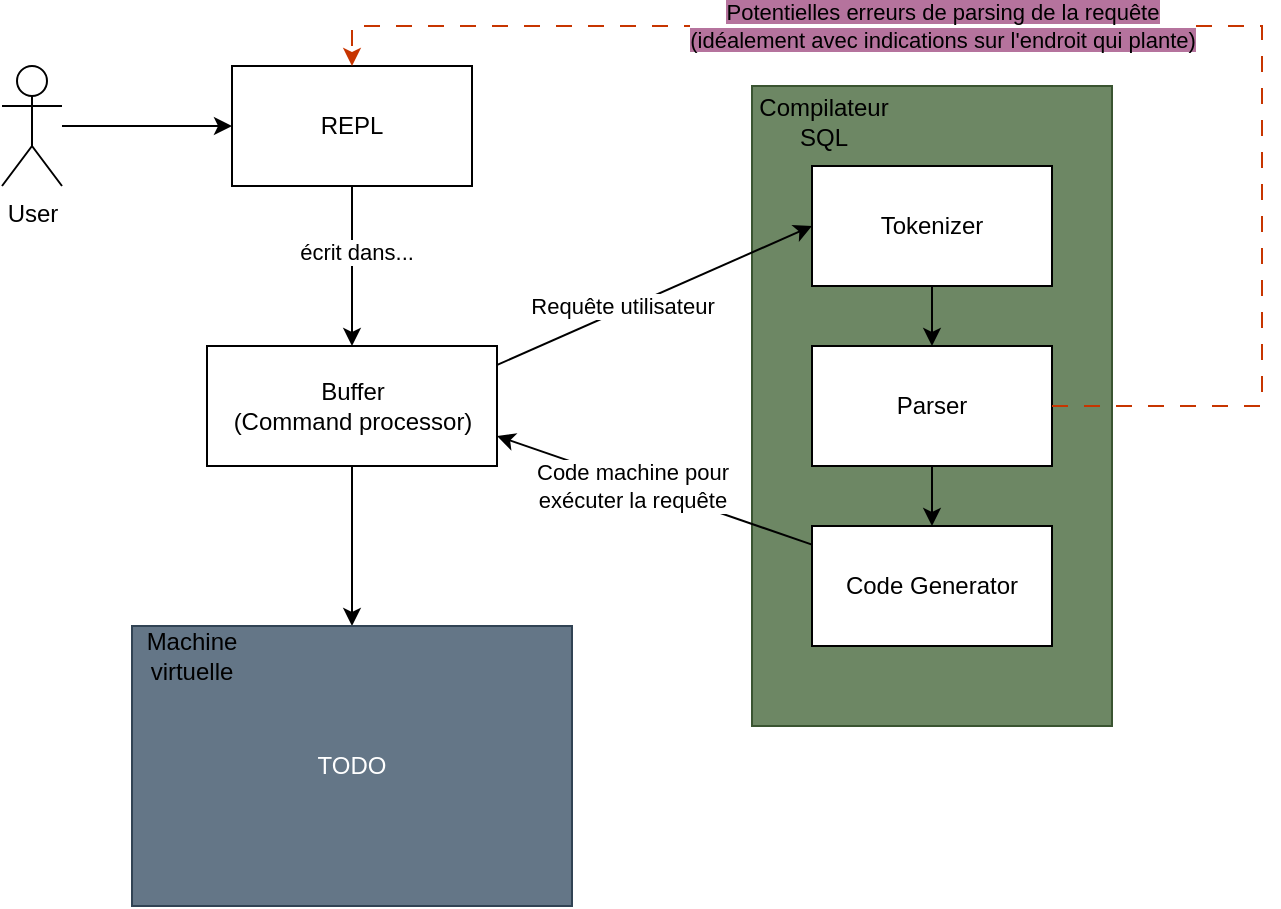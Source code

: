 <mxfile version="28.2.8">
  <diagram name="Page-1" id="q5PfeUawH94sXjjb3W2x">
    <mxGraphModel dx="983" dy="592" grid="1" gridSize="10" guides="1" tooltips="1" connect="1" arrows="1" fold="1" page="1" pageScale="1" pageWidth="827" pageHeight="1169" math="0" shadow="0">
      <root>
        <mxCell id="0" />
        <mxCell id="1" parent="0" />
        <mxCell id="MU3d0rv38lfzgXN83n9I-20" value="" style="group" vertex="1" connectable="0" parent="1">
          <mxGeometry x="465" y="70" width="180" height="320" as="geometry" />
        </mxCell>
        <mxCell id="MU3d0rv38lfzgXN83n9I-7" value="" style="rounded=0;whiteSpace=wrap;html=1;fillColor=#6d8764;fontColor=#ffffff;strokeColor=#3A5431;" vertex="1" parent="MU3d0rv38lfzgXN83n9I-20">
          <mxGeometry width="180" height="320" as="geometry" />
        </mxCell>
        <mxCell id="MU3d0rv38lfzgXN83n9I-8" value="Compilateur SQL" style="text;html=1;whiteSpace=wrap;strokeColor=none;fillColor=none;align=center;verticalAlign=middle;rounded=0;" vertex="1" parent="MU3d0rv38lfzgXN83n9I-20">
          <mxGeometry x="6" y="2.133" width="60" height="32" as="geometry" />
        </mxCell>
        <mxCell id="MU3d0rv38lfzgXN83n9I-11" value="Code Generator" style="rounded=0;whiteSpace=wrap;html=1;" vertex="1" parent="MU3d0rv38lfzgXN83n9I-20">
          <mxGeometry x="30" y="220" width="120" height="60" as="geometry" />
        </mxCell>
        <mxCell id="MU3d0rv38lfzgXN83n9I-10" value="Parser" style="rounded=0;whiteSpace=wrap;html=1;" vertex="1" parent="MU3d0rv38lfzgXN83n9I-20">
          <mxGeometry x="30" y="130" width="120" height="60" as="geometry" />
        </mxCell>
        <mxCell id="MU3d0rv38lfzgXN83n9I-14" style="edgeStyle=orthogonalEdgeStyle;rounded=0;orthogonalLoop=1;jettySize=auto;html=1;entryX=0.5;entryY=0;entryDx=0;entryDy=0;" edge="1" parent="MU3d0rv38lfzgXN83n9I-20" source="MU3d0rv38lfzgXN83n9I-10" target="MU3d0rv38lfzgXN83n9I-11">
          <mxGeometry relative="1" as="geometry" />
        </mxCell>
        <mxCell id="MU3d0rv38lfzgXN83n9I-1" style="edgeStyle=orthogonalEdgeStyle;rounded=0;orthogonalLoop=1;jettySize=auto;html=1;entryX=0.5;entryY=0;entryDx=0;entryDy=0;" edge="1" parent="1" source="MU3d0rv38lfzgXN83n9I-3" target="MU3d0rv38lfzgXN83n9I-6">
          <mxGeometry relative="1" as="geometry" />
        </mxCell>
        <mxCell id="MU3d0rv38lfzgXN83n9I-2" value="écrit dans..." style="edgeLabel;html=1;align=center;verticalAlign=middle;resizable=0;points=[];" vertex="1" connectable="0" parent="MU3d0rv38lfzgXN83n9I-1">
          <mxGeometry x="-0.183" y="2" relative="1" as="geometry">
            <mxPoint as="offset" />
          </mxGeometry>
        </mxCell>
        <mxCell id="MU3d0rv38lfzgXN83n9I-3" value="REPL" style="rounded=0;whiteSpace=wrap;html=1;" vertex="1" parent="1">
          <mxGeometry x="205" y="60" width="120" height="60" as="geometry" />
        </mxCell>
        <mxCell id="MU3d0rv38lfzgXN83n9I-4" value="" style="edgeStyle=orthogonalEdgeStyle;rounded=0;orthogonalLoop=1;jettySize=auto;html=1;" edge="1" parent="1" source="MU3d0rv38lfzgXN83n9I-5" target="MU3d0rv38lfzgXN83n9I-3">
          <mxGeometry relative="1" as="geometry" />
        </mxCell>
        <mxCell id="MU3d0rv38lfzgXN83n9I-5" value="User" style="shape=umlActor;verticalLabelPosition=bottom;verticalAlign=top;html=1;outlineConnect=0;" vertex="1" parent="1">
          <mxGeometry x="90" y="60" width="30" height="60" as="geometry" />
        </mxCell>
        <mxCell id="MU3d0rv38lfzgXN83n9I-12" value="Requête utilisateur" style="rounded=0;orthogonalLoop=1;jettySize=auto;html=1;entryX=0;entryY=0.5;entryDx=0;entryDy=0;exitX=1;exitY=0.25;exitDx=0;exitDy=0;" edge="1" parent="1">
          <mxGeometry x="-0.109" y="2" relative="1" as="geometry">
            <mxPoint x="325" y="215.0" as="sourcePoint" />
            <mxPoint x="495" y="140.0" as="targetPoint" />
            <mxPoint as="offset" />
          </mxGeometry>
        </mxCell>
        <mxCell id="MU3d0rv38lfzgXN83n9I-18" style="edgeStyle=orthogonalEdgeStyle;rounded=0;orthogonalLoop=1;jettySize=auto;html=1;entryX=0.5;entryY=0;entryDx=0;entryDy=0;" edge="1" parent="1" source="MU3d0rv38lfzgXN83n9I-6" target="MU3d0rv38lfzgXN83n9I-16">
          <mxGeometry relative="1" as="geometry" />
        </mxCell>
        <mxCell id="MU3d0rv38lfzgXN83n9I-6" value="Buffer&lt;div&gt;(Command processor)&lt;/div&gt;" style="rounded=0;whiteSpace=wrap;html=1;" vertex="1" parent="1">
          <mxGeometry x="192.5" y="200" width="145" height="60" as="geometry" />
        </mxCell>
        <mxCell id="MU3d0rv38lfzgXN83n9I-13" style="edgeStyle=orthogonalEdgeStyle;rounded=0;orthogonalLoop=1;jettySize=auto;html=1;entryX=0.5;entryY=0;entryDx=0;entryDy=0;" edge="1" parent="1" source="MU3d0rv38lfzgXN83n9I-9" target="MU3d0rv38lfzgXN83n9I-10">
          <mxGeometry relative="1" as="geometry" />
        </mxCell>
        <mxCell id="MU3d0rv38lfzgXN83n9I-9" value="Tokenizer" style="rounded=0;whiteSpace=wrap;html=1;" vertex="1" parent="1">
          <mxGeometry x="495" y="110" width="120" height="60" as="geometry" />
        </mxCell>
        <mxCell id="MU3d0rv38lfzgXN83n9I-21" value="&lt;span style=&quot;background-color: rgb(181, 115, 157);&quot;&gt;Potentielles erreurs de parsing de la requête&lt;/span&gt;&lt;div&gt;&lt;span style=&quot;background-color: rgb(181, 115, 157);&quot;&gt;(idéalement avec indications sur l&#39;endroit qui plante)&lt;/span&gt;&lt;/div&gt;" style="rounded=0;orthogonalLoop=1;jettySize=auto;html=1;dashed=1;dashPattern=8 8;fillColor=#fa6800;strokeColor=#C73500;exitX=1;exitY=0.5;exitDx=0;exitDy=0;entryX=0.5;entryY=0;entryDx=0;entryDy=0;edgeStyle=orthogonalEdgeStyle;" edge="1" parent="1" source="MU3d0rv38lfzgXN83n9I-10" target="MU3d0rv38lfzgXN83n9I-3">
          <mxGeometry x="0.182" relative="1" as="geometry">
            <mxPoint x="220" y="30" as="targetPoint" />
            <Array as="points">
              <mxPoint x="720" y="230" />
              <mxPoint x="720" y="40" />
              <mxPoint x="265" y="40" />
            </Array>
            <mxPoint as="offset" />
          </mxGeometry>
        </mxCell>
        <mxCell id="MU3d0rv38lfzgXN83n9I-15" style="rounded=0;orthogonalLoop=1;jettySize=auto;html=1;entryX=1;entryY=0.75;entryDx=0;entryDy=0;" edge="1" parent="1" source="MU3d0rv38lfzgXN83n9I-11" target="MU3d0rv38lfzgXN83n9I-6">
          <mxGeometry relative="1" as="geometry" />
        </mxCell>
        <mxCell id="MU3d0rv38lfzgXN83n9I-25" value="Code machine pour&lt;div&gt;exécuter la requête&lt;/div&gt;" style="edgeLabel;html=1;align=center;verticalAlign=middle;resizable=0;points=[];" vertex="1" connectable="0" parent="MU3d0rv38lfzgXN83n9I-15">
          <mxGeometry x="-0.089" relative="1" as="geometry">
            <mxPoint x="-18" y="-5" as="offset" />
          </mxGeometry>
        </mxCell>
        <mxCell id="MU3d0rv38lfzgXN83n9I-19" value="" style="group" vertex="1" connectable="0" parent="1">
          <mxGeometry x="155" y="340" width="220" height="140" as="geometry" />
        </mxCell>
        <mxCell id="MU3d0rv38lfzgXN83n9I-16" value="TODO" style="rounded=0;whiteSpace=wrap;html=1;fillColor=#647687;fontColor=#ffffff;strokeColor=#314354;" vertex="1" parent="MU3d0rv38lfzgXN83n9I-19">
          <mxGeometry width="220" height="140" as="geometry" />
        </mxCell>
        <mxCell id="MU3d0rv38lfzgXN83n9I-17" value="Machine virtuelle" style="text;html=1;whiteSpace=wrap;strokeColor=none;fillColor=none;align=center;verticalAlign=middle;rounded=0;" vertex="1" parent="MU3d0rv38lfzgXN83n9I-19">
          <mxGeometry width="60" height="30" as="geometry" />
        </mxCell>
      </root>
    </mxGraphModel>
  </diagram>
</mxfile>
